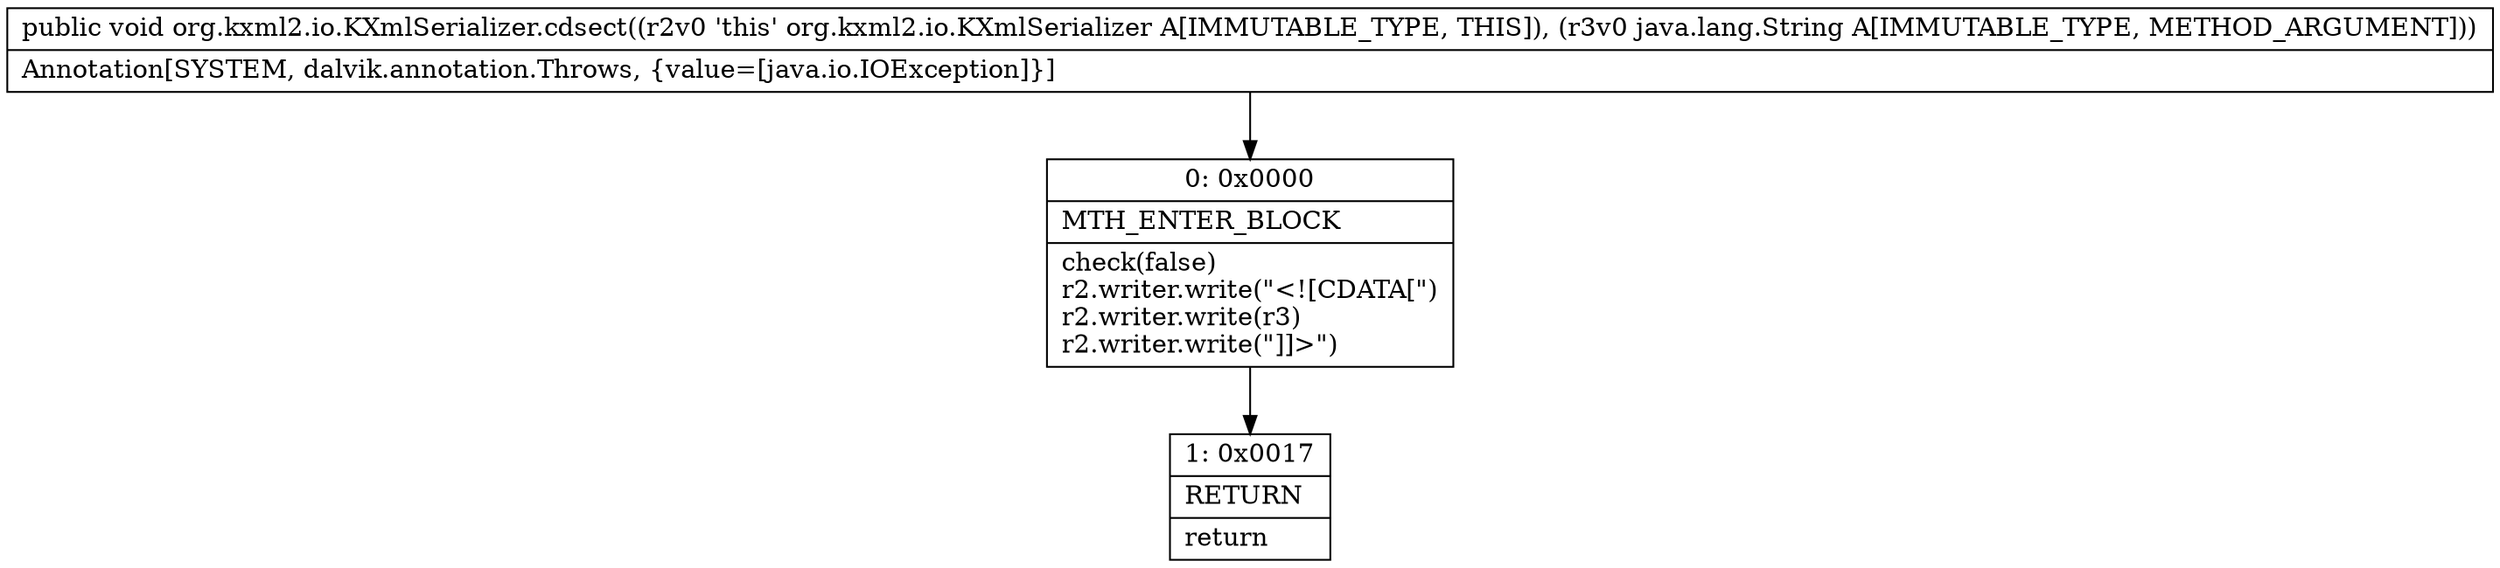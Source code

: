 digraph "CFG fororg.kxml2.io.KXmlSerializer.cdsect(Ljava\/lang\/String;)V" {
Node_0 [shape=record,label="{0\:\ 0x0000|MTH_ENTER_BLOCK\l|check(false)\lr2.writer.write(\"\<![CDATA[\")\lr2.writer.write(r3)\lr2.writer.write(\"]]\>\")\l}"];
Node_1 [shape=record,label="{1\:\ 0x0017|RETURN\l|return\l}"];
MethodNode[shape=record,label="{public void org.kxml2.io.KXmlSerializer.cdsect((r2v0 'this' org.kxml2.io.KXmlSerializer A[IMMUTABLE_TYPE, THIS]), (r3v0 java.lang.String A[IMMUTABLE_TYPE, METHOD_ARGUMENT]))  | Annotation[SYSTEM, dalvik.annotation.Throws, \{value=[java.io.IOException]\}]\l}"];
MethodNode -> Node_0;
Node_0 -> Node_1;
}

